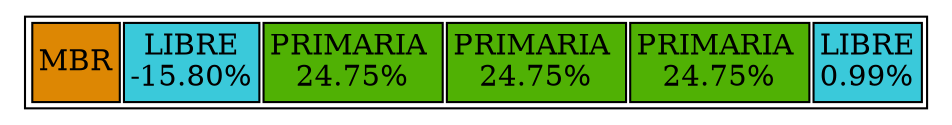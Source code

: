 digraph G {
parent [
shape=plaintext
label=<
<table border='1' cellborder='1'>
<tr>
<td rowspan="2" bgcolor ="#dd8703" >MBR</td>
<td rowspan="2" bgcolor = "#3ac9da">LIBRE<br/>-15.80%</td>
<td rowspan="2" bgcolor ="#50b104" >PRIMARIA <br/>24.75%</td>
<td rowspan="2" bgcolor ="#50b104" >PRIMARIA <br/>24.75%</td>
<td rowspan="2" bgcolor ="#50b104" >PRIMARIA <br/>24.75%</td>
<td rowspan="2" bgcolor = "#3ac9da">LIBRE<br/>
0.99%</td>
</tr>
</table>
>];
}
